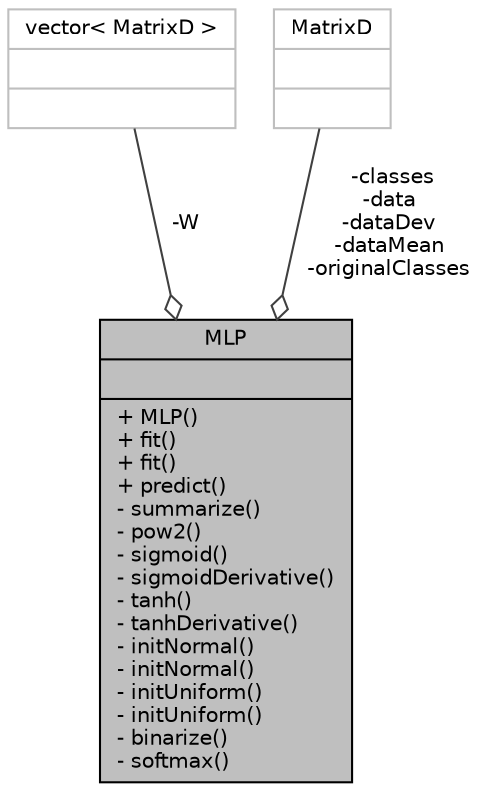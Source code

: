 digraph "MLP"
{
  bgcolor="transparent";
  edge [fontname="Helvetica",fontsize="10",labelfontname="Helvetica",labelfontsize="10"];
  node [fontname="Helvetica",fontsize="10",shape=record];
  Node1 [label="{MLP\n||+ MLP()\l+ fit()\l+ fit()\l+ predict()\l- summarize()\l- pow2()\l- sigmoid()\l- sigmoidDerivative()\l- tanh()\l- tanhDerivative()\l- initNormal()\l- initNormal()\l- initUniform()\l- initUniform()\l- binarize()\l- softmax()\l}",height=0.2,width=0.4,color="black", fillcolor="grey75", style="filled", fontcolor="black"];
  Node2 -> Node1 [color="grey25",fontsize="10",style="solid",label=" -W" ,arrowhead="odiamond",fontname="Helvetica"];
  Node2 [label="{vector\< MatrixD \>\n||}",height=0.2,width=0.4,color="grey75"];
  Node3 -> Node1 [color="grey25",fontsize="10",style="solid",label=" -classes\n-data\n-dataDev\n-dataMean\n-originalClasses" ,arrowhead="odiamond",fontname="Helvetica"];
  Node3 [label="{MatrixD\n||}",height=0.2,width=0.4,color="grey75"];
}
